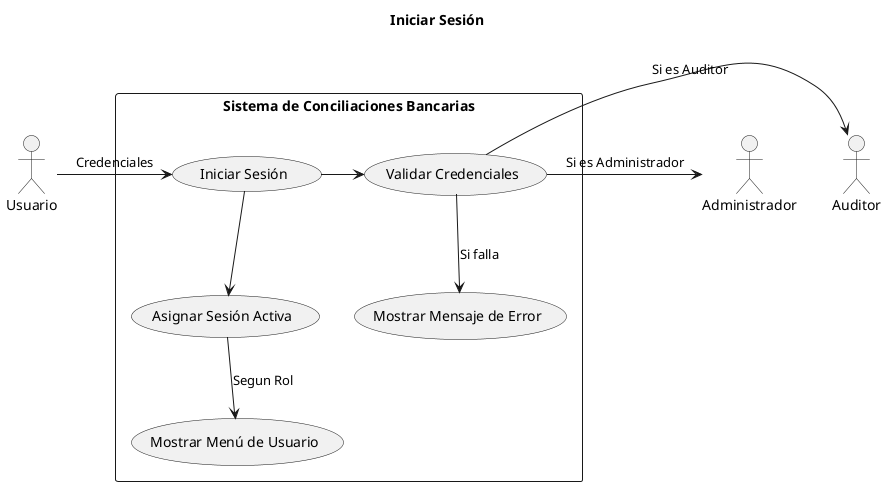 @startuml IniciarSesion
title Iniciar Sesión

actor Usuario
actor Administrador as admin
actor Auditor as auditor

rectangle "Sistema de Conciliaciones Bancarias" {
    Usuario -> (Iniciar Sesión) : Credenciales

    (Iniciar Sesión) -> (Validar Credenciales)
    (Iniciar Sesión) --> (Asignar Sesión Activa)

    (Validar Credenciales) --> (Mostrar Mensaje de Error) : Si falla
    (Asignar Sesión Activa) --> (Mostrar Menú de Usuario) : Segun Rol

    (Validar Credenciales) -> admin : Si es Administrador
    (Validar Credenciales) -> auditor : Si es Auditor
}

@enduml
